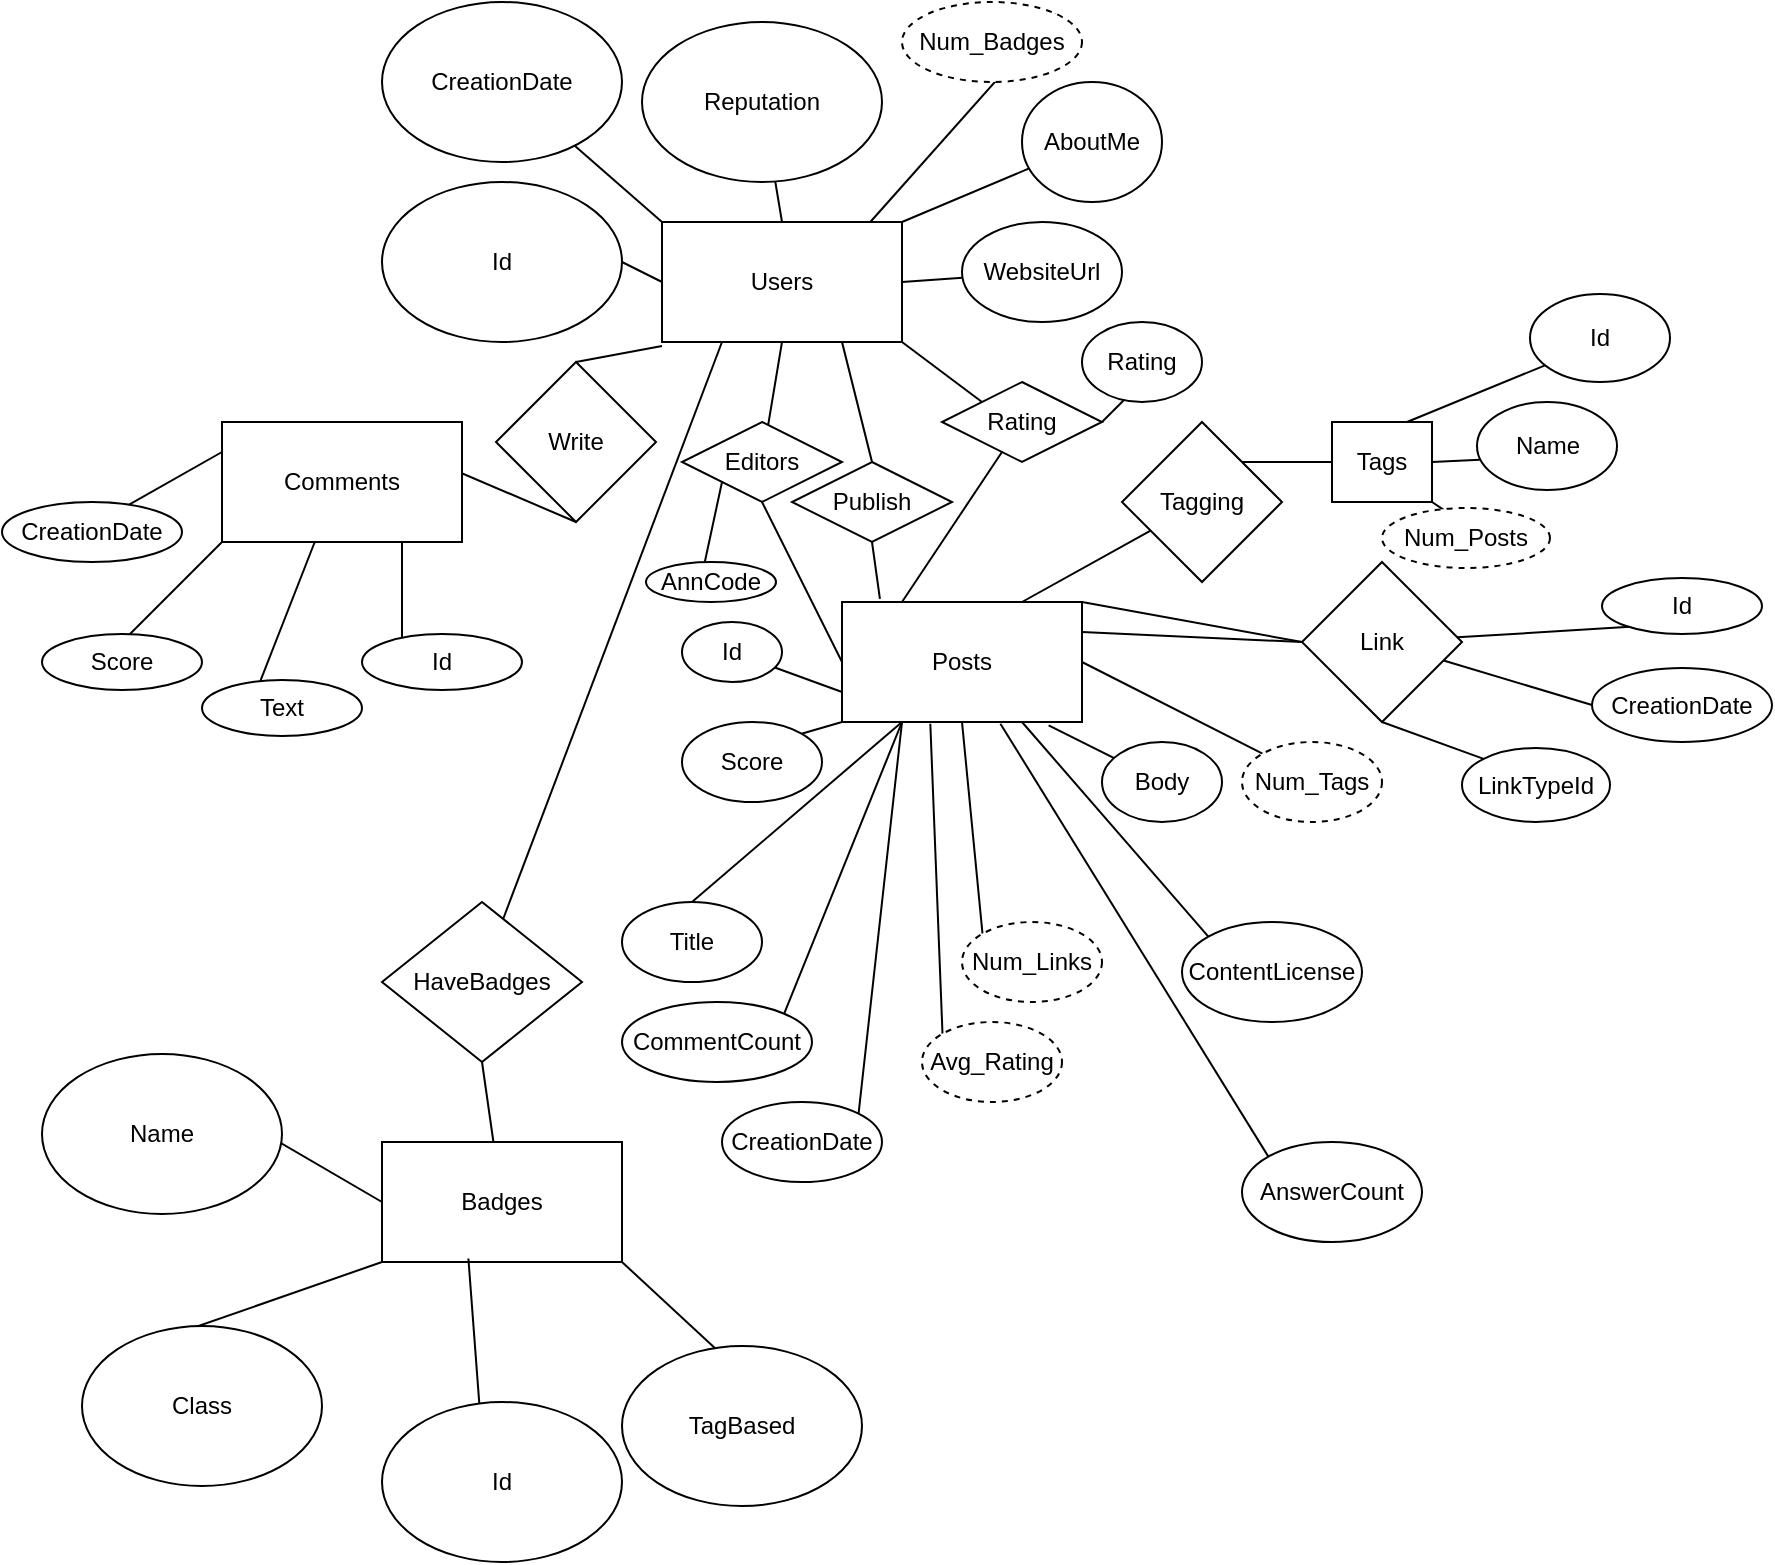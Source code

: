 <mxfile version="24.7.17">
  <diagram name="Page-1" id="c_LCABILMxUyAc0WRoHO">
    <mxGraphModel dx="1193" dy="698" grid="1" gridSize="10" guides="1" tooltips="1" connect="1" arrows="1" fold="1" page="1" pageScale="1" pageWidth="850" pageHeight="1100" math="0" shadow="0">
      <root>
        <mxCell id="0" />
        <mxCell id="1" parent="0" />
        <mxCell id="c-2ZzgYbZCkKLCKXprvc-1" value="Users" style="rounded=0;whiteSpace=wrap;html=1;" vertex="1" parent="1">
          <mxGeometry x="360" y="260" width="120" height="60" as="geometry" />
        </mxCell>
        <mxCell id="c-2ZzgYbZCkKLCKXprvc-4" value="Id" style="ellipse;whiteSpace=wrap;html=1;" vertex="1" parent="1">
          <mxGeometry x="220" y="240" width="120" height="80" as="geometry" />
        </mxCell>
        <mxCell id="c-2ZzgYbZCkKLCKXprvc-5" value="" style="endArrow=none;html=1;rounded=0;entryX=1;entryY=0.5;entryDx=0;entryDy=0;exitX=0;exitY=0.5;exitDx=0;exitDy=0;" edge="1" parent="1" source="c-2ZzgYbZCkKLCKXprvc-1" target="c-2ZzgYbZCkKLCKXprvc-4">
          <mxGeometry width="50" height="50" relative="1" as="geometry">
            <mxPoint x="540" y="300" as="sourcePoint" />
            <mxPoint x="590" y="250" as="targetPoint" />
          </mxGeometry>
        </mxCell>
        <mxCell id="c-2ZzgYbZCkKLCKXprvc-6" value="" style="endArrow=none;html=1;rounded=0;exitX=0.5;exitY=0;exitDx=0;exitDy=0;" edge="1" parent="1" source="c-2ZzgYbZCkKLCKXprvc-1" target="c-2ZzgYbZCkKLCKXprvc-7">
          <mxGeometry width="50" height="50" relative="1" as="geometry">
            <mxPoint x="420" y="240" as="sourcePoint" />
            <mxPoint x="390" y="140" as="targetPoint" />
          </mxGeometry>
        </mxCell>
        <mxCell id="c-2ZzgYbZCkKLCKXprvc-7" value="Reputation" style="ellipse;whiteSpace=wrap;html=1;" vertex="1" parent="1">
          <mxGeometry x="350" y="160" width="120" height="80" as="geometry" />
        </mxCell>
        <mxCell id="c-2ZzgYbZCkKLCKXprvc-8" value="" style="endArrow=none;html=1;rounded=0;exitX=0;exitY=0;exitDx=0;exitDy=0;" edge="1" parent="1" source="c-2ZzgYbZCkKLCKXprvc-1" target="c-2ZzgYbZCkKLCKXprvc-9">
          <mxGeometry width="50" height="50" relative="1" as="geometry">
            <mxPoint x="540" y="300" as="sourcePoint" />
            <mxPoint x="320" y="210" as="targetPoint" />
          </mxGeometry>
        </mxCell>
        <mxCell id="c-2ZzgYbZCkKLCKXprvc-9" value="CreationDate" style="ellipse;whiteSpace=wrap;html=1;" vertex="1" parent="1">
          <mxGeometry x="220" y="150" width="120" height="80" as="geometry" />
        </mxCell>
        <mxCell id="c-2ZzgYbZCkKLCKXprvc-10" value="" style="endArrow=none;html=1;rounded=0;exitX=1;exitY=0;exitDx=0;exitDy=0;" edge="1" parent="1" source="c-2ZzgYbZCkKLCKXprvc-1" target="c-2ZzgYbZCkKLCKXprvc-11">
          <mxGeometry width="50" height="50" relative="1" as="geometry">
            <mxPoint x="540" y="300" as="sourcePoint" />
            <mxPoint x="590" y="250" as="targetPoint" />
          </mxGeometry>
        </mxCell>
        <mxCell id="c-2ZzgYbZCkKLCKXprvc-11" value="AboutMe" style="ellipse;whiteSpace=wrap;html=1;" vertex="1" parent="1">
          <mxGeometry x="540" y="190" width="70" height="60" as="geometry" />
        </mxCell>
        <mxCell id="c-2ZzgYbZCkKLCKXprvc-12" value="" style="endArrow=none;html=1;rounded=0;exitX=1;exitY=0.5;exitDx=0;exitDy=0;" edge="1" parent="1" source="c-2ZzgYbZCkKLCKXprvc-1" target="c-2ZzgYbZCkKLCKXprvc-13">
          <mxGeometry width="50" height="50" relative="1" as="geometry">
            <mxPoint x="540" y="300" as="sourcePoint" />
            <mxPoint x="590" y="250" as="targetPoint" />
          </mxGeometry>
        </mxCell>
        <mxCell id="c-2ZzgYbZCkKLCKXprvc-13" value="WebsiteUrl" style="ellipse;whiteSpace=wrap;html=1;" vertex="1" parent="1">
          <mxGeometry x="510" y="260" width="80" height="50" as="geometry" />
        </mxCell>
        <mxCell id="c-2ZzgYbZCkKLCKXprvc-16" value="" style="endArrow=none;html=1;rounded=0;exitX=0.5;exitY=0;exitDx=0;exitDy=0;" edge="1" parent="1" source="c-2ZzgYbZCkKLCKXprvc-17">
          <mxGeometry width="50" height="50" relative="1" as="geometry">
            <mxPoint x="337" y="392" as="sourcePoint" />
            <mxPoint x="360" y="322" as="targetPoint" />
          </mxGeometry>
        </mxCell>
        <mxCell id="c-2ZzgYbZCkKLCKXprvc-17" value="Write" style="rhombus;whiteSpace=wrap;html=1;" vertex="1" parent="1">
          <mxGeometry x="277" y="330" width="80" height="80" as="geometry" />
        </mxCell>
        <mxCell id="c-2ZzgYbZCkKLCKXprvc-20" value="" style="endArrow=none;html=1;rounded=0;entryX=0.5;entryY=1;entryDx=0;entryDy=0;exitX=0.5;exitY=0;exitDx=0;exitDy=0;" edge="1" parent="1" source="c-2ZzgYbZCkKLCKXprvc-21" target="c-2ZzgYbZCkKLCKXprvc-17">
          <mxGeometry width="50" height="50" relative="1" as="geometry">
            <mxPoint x="320" y="532" as="sourcePoint" />
            <mxPoint x="300.0" y="410" as="targetPoint" />
          </mxGeometry>
        </mxCell>
        <mxCell id="c-2ZzgYbZCkKLCKXprvc-21" value="Comments" style="rounded=0;whiteSpace=wrap;html=1;" vertex="1" parent="1">
          <mxGeometry x="140" y="360" width="120" height="60" as="geometry" />
        </mxCell>
        <mxCell id="c-2ZzgYbZCkKLCKXprvc-22" value="" style="endArrow=none;html=1;rounded=0;entryX=0.5;entryY=1;entryDx=0;entryDy=0;" edge="1" parent="1" source="c-2ZzgYbZCkKLCKXprvc-23" target="c-2ZzgYbZCkKLCKXprvc-1">
          <mxGeometry width="50" height="50" relative="1" as="geometry">
            <mxPoint x="390" y="540" as="sourcePoint" />
            <mxPoint x="460" y="470" as="targetPoint" />
          </mxGeometry>
        </mxCell>
        <mxCell id="c-2ZzgYbZCkKLCKXprvc-24" value="" style="endArrow=none;html=1;rounded=0;entryX=0.5;entryY=1;entryDx=0;entryDy=0;exitX=0;exitY=0.5;exitDx=0;exitDy=0;" edge="1" parent="1" source="c-2ZzgYbZCkKLCKXprvc-25" target="c-2ZzgYbZCkKLCKXprvc-23">
          <mxGeometry width="50" height="50" relative="1" as="geometry">
            <mxPoint x="290" y="580" as="sourcePoint" />
            <mxPoint x="690" y="560" as="targetPoint" />
          </mxGeometry>
        </mxCell>
        <mxCell id="c-2ZzgYbZCkKLCKXprvc-25" value="Posts" style="rounded=0;whiteSpace=wrap;html=1;" vertex="1" parent="1">
          <mxGeometry x="450" y="450" width="120" height="60" as="geometry" />
        </mxCell>
        <mxCell id="c-2ZzgYbZCkKLCKXprvc-23" value="Editors" style="rhombus;whiteSpace=wrap;html=1;" vertex="1" parent="1">
          <mxGeometry x="370" y="360" width="80" height="40" as="geometry" />
        </mxCell>
        <mxCell id="c-2ZzgYbZCkKLCKXprvc-27" value="" style="endArrow=none;html=1;rounded=0;entryX=1;entryY=1;entryDx=0;entryDy=0;exitX=0;exitY=0;exitDx=0;exitDy=0;" edge="1" parent="1" source="c-2ZzgYbZCkKLCKXprvc-28" target="c-2ZzgYbZCkKLCKXprvc-1">
          <mxGeometry width="50" height="50" relative="1" as="geometry">
            <mxPoint x="500" y="370" as="sourcePoint" />
            <mxPoint x="590" y="410" as="targetPoint" />
          </mxGeometry>
        </mxCell>
        <mxCell id="c-2ZzgYbZCkKLCKXprvc-28" value="Rating" style="rhombus;whiteSpace=wrap;html=1;" vertex="1" parent="1">
          <mxGeometry x="500" y="340" width="80" height="40" as="geometry" />
        </mxCell>
        <mxCell id="c-2ZzgYbZCkKLCKXprvc-31" value="" style="endArrow=none;html=1;rounded=0;exitX=0.25;exitY=0;exitDx=0;exitDy=0;" edge="1" parent="1" source="c-2ZzgYbZCkKLCKXprvc-25" target="c-2ZzgYbZCkKLCKXprvc-28">
          <mxGeometry width="50" height="50" relative="1" as="geometry">
            <mxPoint x="580" y="450" as="sourcePoint" />
            <mxPoint x="590" y="410" as="targetPoint" />
          </mxGeometry>
        </mxCell>
        <mxCell id="c-2ZzgYbZCkKLCKXprvc-32" value="" style="endArrow=none;html=1;rounded=0;entryX=0.25;entryY=1;entryDx=0;entryDy=0;" edge="1" parent="1" target="c-2ZzgYbZCkKLCKXprvc-1">
          <mxGeometry width="50" height="50" relative="1" as="geometry">
            <mxPoint x="280" y="610" as="sourcePoint" />
            <mxPoint x="590" y="410" as="targetPoint" />
          </mxGeometry>
        </mxCell>
        <mxCell id="c-2ZzgYbZCkKLCKXprvc-33" value="HaveBadges" style="rhombus;whiteSpace=wrap;html=1;" vertex="1" parent="1">
          <mxGeometry x="220" y="600" width="100" height="80" as="geometry" />
        </mxCell>
        <mxCell id="c-2ZzgYbZCkKLCKXprvc-34" value="" style="endArrow=none;html=1;rounded=0;entryX=0.5;entryY=1;entryDx=0;entryDy=0;" edge="1" parent="1" target="c-2ZzgYbZCkKLCKXprvc-33">
          <mxGeometry width="50" height="50" relative="1" as="geometry">
            <mxPoint x="280" y="750" as="sourcePoint" />
            <mxPoint x="590" y="410" as="targetPoint" />
          </mxGeometry>
        </mxCell>
        <mxCell id="c-2ZzgYbZCkKLCKXprvc-35" value="Badges" style="rounded=0;whiteSpace=wrap;html=1;" vertex="1" parent="1">
          <mxGeometry x="220" y="720" width="120" height="60" as="geometry" />
        </mxCell>
        <mxCell id="c-2ZzgYbZCkKLCKXprvc-36" value="" style="endArrow=none;html=1;rounded=0;exitX=1;exitY=0;exitDx=0;exitDy=0;entryX=0;entryY=0.5;entryDx=0;entryDy=0;" edge="1" parent="1" source="c-2ZzgYbZCkKLCKXprvc-25" target="c-2ZzgYbZCkKLCKXprvc-37">
          <mxGeometry width="50" height="50" relative="1" as="geometry">
            <mxPoint x="540" y="460" as="sourcePoint" />
            <mxPoint x="590" y="410" as="targetPoint" />
          </mxGeometry>
        </mxCell>
        <mxCell id="c-2ZzgYbZCkKLCKXprvc-37" value="Link" style="rhombus;whiteSpace=wrap;html=1;" vertex="1" parent="1">
          <mxGeometry x="680" y="430" width="80" height="80" as="geometry" />
        </mxCell>
        <mxCell id="c-2ZzgYbZCkKLCKXprvc-38" value="" style="endArrow=none;html=1;rounded=0;entryX=0;entryY=0.5;entryDx=0;entryDy=0;exitX=1;exitY=0.25;exitDx=0;exitDy=0;" edge="1" parent="1" source="c-2ZzgYbZCkKLCKXprvc-25" target="c-2ZzgYbZCkKLCKXprvc-37">
          <mxGeometry width="50" height="50" relative="1" as="geometry">
            <mxPoint x="540" y="460" as="sourcePoint" />
            <mxPoint x="590" y="410" as="targetPoint" />
          </mxGeometry>
        </mxCell>
        <mxCell id="c-2ZzgYbZCkKLCKXprvc-39" value="" style="endArrow=none;html=1;rounded=0;exitX=0.75;exitY=0;exitDx=0;exitDy=0;" edge="1" parent="1" source="c-2ZzgYbZCkKLCKXprvc-25" target="c-2ZzgYbZCkKLCKXprvc-40">
          <mxGeometry width="50" height="50" relative="1" as="geometry">
            <mxPoint x="540" y="460" as="sourcePoint" />
            <mxPoint x="590" y="410" as="targetPoint" />
          </mxGeometry>
        </mxCell>
        <mxCell id="c-2ZzgYbZCkKLCKXprvc-40" value="Tagging" style="rhombus;whiteSpace=wrap;html=1;" vertex="1" parent="1">
          <mxGeometry x="590" y="360" width="80" height="80" as="geometry" />
        </mxCell>
        <mxCell id="c-2ZzgYbZCkKLCKXprvc-41" value="" style="endArrow=none;html=1;rounded=0;entryX=1;entryY=0;entryDx=0;entryDy=0;" edge="1" parent="1" source="c-2ZzgYbZCkKLCKXprvc-42" target="c-2ZzgYbZCkKLCKXprvc-40">
          <mxGeometry width="50" height="50" relative="1" as="geometry">
            <mxPoint x="740" y="380" as="sourcePoint" />
            <mxPoint x="590" y="410" as="targetPoint" />
          </mxGeometry>
        </mxCell>
        <mxCell id="c-2ZzgYbZCkKLCKXprvc-43" value="" style="endArrow=none;html=1;rounded=0;exitX=0;exitY=0.75;exitDx=0;exitDy=0;" edge="1" parent="1" source="c-2ZzgYbZCkKLCKXprvc-25" target="c-2ZzgYbZCkKLCKXprvc-44">
          <mxGeometry width="50" height="50" relative="1" as="geometry">
            <mxPoint x="540" y="460" as="sourcePoint" />
            <mxPoint x="410" y="500" as="targetPoint" />
          </mxGeometry>
        </mxCell>
        <mxCell id="c-2ZzgYbZCkKLCKXprvc-44" value="Id" style="ellipse;whiteSpace=wrap;html=1;" vertex="1" parent="1">
          <mxGeometry x="370" y="460" width="50" height="30" as="geometry" />
        </mxCell>
        <mxCell id="c-2ZzgYbZCkKLCKXprvc-45" value="" style="endArrow=none;html=1;rounded=0;exitX=0.25;exitY=1;exitDx=0;exitDy=0;entryX=0.5;entryY=0;entryDx=0;entryDy=0;" edge="1" parent="1" source="c-2ZzgYbZCkKLCKXprvc-25" target="c-2ZzgYbZCkKLCKXprvc-47">
          <mxGeometry width="50" height="50" relative="1" as="geometry">
            <mxPoint x="540" y="460" as="sourcePoint" />
            <mxPoint x="495.632" y="533.448" as="targetPoint" />
          </mxGeometry>
        </mxCell>
        <mxCell id="c-2ZzgYbZCkKLCKXprvc-47" value="Title" style="ellipse;whiteSpace=wrap;html=1;" vertex="1" parent="1">
          <mxGeometry x="340" y="600" width="70" height="40" as="geometry" />
        </mxCell>
        <mxCell id="c-2ZzgYbZCkKLCKXprvc-48" value="" style="endArrow=none;html=1;rounded=0;entryX=0.861;entryY=1.028;entryDx=0;entryDy=0;entryPerimeter=0;" edge="1" parent="1" target="c-2ZzgYbZCkKLCKXprvc-25">
          <mxGeometry width="50" height="50" relative="1" as="geometry">
            <mxPoint x="630" y="550" as="sourcePoint" />
            <mxPoint x="540" y="500" as="targetPoint" />
          </mxGeometry>
        </mxCell>
        <mxCell id="c-2ZzgYbZCkKLCKXprvc-49" value="Body" style="ellipse;whiteSpace=wrap;html=1;" vertex="1" parent="1">
          <mxGeometry x="580" y="520" width="60" height="40" as="geometry" />
        </mxCell>
        <mxCell id="c-2ZzgYbZCkKLCKXprvc-50" value="" style="endArrow=none;html=1;rounded=0;exitX=0;exitY=1;exitDx=0;exitDy=0;entryX=1;entryY=0;entryDx=0;entryDy=0;" edge="1" parent="1" source="c-2ZzgYbZCkKLCKXprvc-25" target="c-2ZzgYbZCkKLCKXprvc-51">
          <mxGeometry width="50" height="50" relative="1" as="geometry">
            <mxPoint x="385" y="530" as="sourcePoint" />
            <mxPoint x="400.632" y="553.448" as="targetPoint" />
          </mxGeometry>
        </mxCell>
        <mxCell id="c-2ZzgYbZCkKLCKXprvc-51" value="Score" style="ellipse;whiteSpace=wrap;html=1;" vertex="1" parent="1">
          <mxGeometry x="370" y="510" width="70" height="40" as="geometry" />
        </mxCell>
        <mxCell id="c-2ZzgYbZCkKLCKXprvc-53" value="" style="endArrow=none;html=1;rounded=0;exitX=0.75;exitY=1;exitDx=0;exitDy=0;entryX=0;entryY=0;entryDx=0;entryDy=0;" edge="1" parent="1" source="c-2ZzgYbZCkKLCKXprvc-25" target="c-2ZzgYbZCkKLCKXprvc-54">
          <mxGeometry width="50" height="50" relative="1" as="geometry">
            <mxPoint x="540" y="590" as="sourcePoint" />
            <mxPoint x="595.632" y="683.448" as="targetPoint" />
          </mxGeometry>
        </mxCell>
        <mxCell id="c-2ZzgYbZCkKLCKXprvc-54" value="ContentLicense" style="ellipse;whiteSpace=wrap;html=1;" vertex="1" parent="1">
          <mxGeometry x="620" y="610" width="90" height="50" as="geometry" />
        </mxCell>
        <mxCell id="c-2ZzgYbZCkKLCKXprvc-55" value="" style="endArrow=none;html=1;rounded=0;exitX=0.66;exitY=1.014;exitDx=0;exitDy=0;entryX=0;entryY=0;entryDx=0;entryDy=0;exitPerimeter=0;" edge="1" parent="1" target="c-2ZzgYbZCkKLCKXprvc-56" source="c-2ZzgYbZCkKLCKXprvc-25">
          <mxGeometry width="50" height="50" relative="1" as="geometry">
            <mxPoint x="570" y="620" as="sourcePoint" />
            <mxPoint x="520.632" y="663.448" as="targetPoint" />
          </mxGeometry>
        </mxCell>
        <mxCell id="c-2ZzgYbZCkKLCKXprvc-56" value="AnswerCount" style="ellipse;whiteSpace=wrap;html=1;" vertex="1" parent="1">
          <mxGeometry x="650" y="720" width="90" height="50" as="geometry" />
        </mxCell>
        <mxCell id="c-2ZzgYbZCkKLCKXprvc-57" value="" style="endArrow=none;html=1;rounded=0;exitX=0.25;exitY=1;exitDx=0;exitDy=0;entryX=1;entryY=0;entryDx=0;entryDy=0;" edge="1" parent="1" target="c-2ZzgYbZCkKLCKXprvc-58" source="c-2ZzgYbZCkKLCKXprvc-25">
          <mxGeometry width="50" height="50" relative="1" as="geometry">
            <mxPoint x="465" y="650" as="sourcePoint" />
            <mxPoint x="415.632" y="693.448" as="targetPoint" />
          </mxGeometry>
        </mxCell>
        <mxCell id="c-2ZzgYbZCkKLCKXprvc-58" value="CommentCount" style="ellipse;whiteSpace=wrap;html=1;" vertex="1" parent="1">
          <mxGeometry x="340" y="650" width="95" height="40" as="geometry" />
        </mxCell>
        <mxCell id="c-2ZzgYbZCkKLCKXprvc-59" value="" style="endArrow=none;html=1;rounded=0;exitX=0.25;exitY=1;exitDx=0;exitDy=0;entryX=1;entryY=0;entryDx=0;entryDy=0;" edge="1" parent="1" target="c-2ZzgYbZCkKLCKXprvc-60" source="c-2ZzgYbZCkKLCKXprvc-25">
          <mxGeometry width="50" height="50" relative="1" as="geometry">
            <mxPoint x="480" y="700" as="sourcePoint" />
            <mxPoint x="430.632" y="743.448" as="targetPoint" />
          </mxGeometry>
        </mxCell>
        <mxCell id="c-2ZzgYbZCkKLCKXprvc-60" value="CreationDate" style="ellipse;whiteSpace=wrap;html=1;" vertex="1" parent="1">
          <mxGeometry x="390" y="700" width="80" height="40" as="geometry" />
        </mxCell>
        <mxCell id="c-2ZzgYbZCkKLCKXprvc-63" value="" style="endArrow=none;html=1;rounded=0;exitX=0.868;exitY=0;exitDx=0;exitDy=0;entryX=1;entryY=0;entryDx=0;entryDy=0;exitPerimeter=0;" edge="1" parent="1" target="c-2ZzgYbZCkKLCKXprvc-64" source="c-2ZzgYbZCkKLCKXprvc-1">
          <mxGeometry width="50" height="50" relative="1" as="geometry">
            <mxPoint x="590" y="80" as="sourcePoint" />
            <mxPoint x="540.632" y="123.448" as="targetPoint" />
          </mxGeometry>
        </mxCell>
        <mxCell id="c-2ZzgYbZCkKLCKXprvc-64" value="Num_Badges" style="ellipse;whiteSpace=wrap;html=1;dashed=1;" vertex="1" parent="1">
          <mxGeometry x="480" y="150" width="90" height="40" as="geometry" />
        </mxCell>
        <mxCell id="c-2ZzgYbZCkKLCKXprvc-65" value="" style="endArrow=none;html=1;rounded=0;exitX=0.368;exitY=1.014;exitDx=0;exitDy=0;entryX=0;entryY=0;entryDx=0;entryDy=0;exitPerimeter=0;" edge="1" parent="1" target="c-2ZzgYbZCkKLCKXprvc-66" source="c-2ZzgYbZCkKLCKXprvc-25">
          <mxGeometry width="50" height="50" relative="1" as="geometry">
            <mxPoint x="510" y="570" as="sourcePoint" />
            <mxPoint x="460.632" y="613.448" as="targetPoint" />
          </mxGeometry>
        </mxCell>
        <mxCell id="c-2ZzgYbZCkKLCKXprvc-66" value="Avg_Rating" style="ellipse;whiteSpace=wrap;html=1;dashed=1;" vertex="1" parent="1">
          <mxGeometry x="490" y="660" width="70" height="40" as="geometry" />
        </mxCell>
        <mxCell id="c-2ZzgYbZCkKLCKXprvc-67" value="" style="endArrow=none;html=1;rounded=0;entryX=0;entryY=0;entryDx=0;entryDy=0;exitX=0.5;exitY=1;exitDx=0;exitDy=0;" edge="1" parent="1" target="c-2ZzgYbZCkKLCKXprvc-68" source="c-2ZzgYbZCkKLCKXprvc-25">
          <mxGeometry width="50" height="50" relative="1" as="geometry">
            <mxPoint x="530" y="560" as="sourcePoint" />
            <mxPoint x="540.632" y="653.448" as="targetPoint" />
          </mxGeometry>
        </mxCell>
        <mxCell id="c-2ZzgYbZCkKLCKXprvc-68" value="Num_Links" style="ellipse;whiteSpace=wrap;html=1;dashed=1;" vertex="1" parent="1">
          <mxGeometry x="510" y="610" width="70" height="40" as="geometry" />
        </mxCell>
        <mxCell id="c-2ZzgYbZCkKLCKXprvc-69" value="" style="endArrow=none;html=1;rounded=0;exitX=1;exitY=0.5;exitDx=0;exitDy=0;entryX=0;entryY=0;entryDx=0;entryDy=0;" edge="1" parent="1" target="c-2ZzgYbZCkKLCKXprvc-70" source="c-2ZzgYbZCkKLCKXprvc-25">
          <mxGeometry width="50" height="50" relative="1" as="geometry">
            <mxPoint x="740" y="540" as="sourcePoint" />
            <mxPoint x="695" y="530" as="targetPoint" />
          </mxGeometry>
        </mxCell>
        <mxCell id="c-2ZzgYbZCkKLCKXprvc-70" value="Num_Tags" style="ellipse;whiteSpace=wrap;html=1;dashed=1;" vertex="1" parent="1">
          <mxGeometry x="650" y="520" width="70" height="40" as="geometry" />
        </mxCell>
        <mxCell id="c-2ZzgYbZCkKLCKXprvc-71" value="" style="endArrow=none;html=1;rounded=0;entryX=0.36;entryY=0.971;entryDx=0;entryDy=0;entryPerimeter=0;exitX=0.407;exitY=0.041;exitDx=0;exitDy=0;exitPerimeter=0;" edge="1" parent="1" source="c-2ZzgYbZCkKLCKXprvc-72" target="c-2ZzgYbZCkKLCKXprvc-35">
          <mxGeometry width="50" height="50" relative="1" as="geometry">
            <mxPoint x="290" y="820" as="sourcePoint" />
            <mxPoint x="600" y="880" as="targetPoint" />
          </mxGeometry>
        </mxCell>
        <mxCell id="c-2ZzgYbZCkKLCKXprvc-72" value="Id" style="ellipse;whiteSpace=wrap;html=1;" vertex="1" parent="1">
          <mxGeometry x="220" y="850" width="120" height="80" as="geometry" />
        </mxCell>
        <mxCell id="c-2ZzgYbZCkKLCKXprvc-73" value="" style="endArrow=none;html=1;rounded=0;entryX=0;entryY=1;entryDx=0;entryDy=0;exitX=0.407;exitY=0.041;exitDx=0;exitDy=0;exitPerimeter=0;" edge="1" parent="1" source="c-2ZzgYbZCkKLCKXprvc-74" target="c-2ZzgYbZCkKLCKXprvc-35">
          <mxGeometry width="50" height="50" relative="1" as="geometry">
            <mxPoint x="140" y="782" as="sourcePoint" />
            <mxPoint x="113" y="740" as="targetPoint" />
          </mxGeometry>
        </mxCell>
        <mxCell id="c-2ZzgYbZCkKLCKXprvc-74" value="Class&lt;span style=&quot;color: rgba(0, 0, 0, 0); font-family: monospace; font-size: 0px; text-align: start; text-wrap: nowrap;&quot;&gt;%3CmxGraphModel%3E%3Croot%3E%3CmxCell%20id%3D%220%22%2F%3E%3CmxCell%20id%3D%221%22%20parent%3D%220%22%2F%3E%3CmxCell%20id%3D%222%22%20value%3D%22%22%20style%3D%22endArrow%3Dnone%3Bhtml%3D1%3Brounded%3D0%3BentryX%3D0.36%3BentryY%3D0.971%3BentryDx%3D0%3BentryDy%3D0%3BentryPerimeter%3D0%3BexitX%3D0.407%3BexitY%3D0.041%3BexitDx%3D0%3BexitDy%3D0%3BexitPerimeter%3D0%3B%22%20edge%3D%221%22%20source%3D%223%22%20parent%3D%221%22%3E%3CmxGeometry%20width%3D%2250%22%20height%3D%2250%22%20relative%3D%221%22%20as%3D%22geometry%22%3E%3CmxPoint%20x%3D%22290%22%20y%3D%22820%22%20as%3D%22sourcePoint%22%2F%3E%3CmxPoint%20x%3D%22263%22%20y%3D%22778%22%20as%3D%22targetPoint%22%2F%3E%3C%2FmxGeometry%3E%3C%2FmxCell%3E%3CmxCell%20id%3D%223%22%20value%3D%22Id%22%20style%3D%22ellipse%3BwhiteSpace%3Dwrap%3Bhtml%3D1%3B%22%20vertex%3D%221%22%20parent%3D%221%22%3E%3CmxGeometry%20x%3D%22220%22%20y%3D%22850%22%20width%3D%22120%22%20height%3D%2280%22%20as%3D%22geometry%22%2F%3E%3C%2FmxCell%3E%3C%2Froot%3E%3C%2FmxGraphModel%3E&lt;/span&gt;" style="ellipse;whiteSpace=wrap;html=1;" vertex="1" parent="1">
          <mxGeometry x="70" y="812" width="120" height="80" as="geometry" />
        </mxCell>
        <mxCell id="c-2ZzgYbZCkKLCKXprvc-75" value="" style="endArrow=none;html=1;rounded=0;entryX=0;entryY=0.5;entryDx=0;entryDy=0;exitX=0.407;exitY=0.041;exitDx=0;exitDy=0;exitPerimeter=0;" edge="1" parent="1" source="c-2ZzgYbZCkKLCKXprvc-76" target="c-2ZzgYbZCkKLCKXprvc-35">
          <mxGeometry width="50" height="50" relative="1" as="geometry">
            <mxPoint x="120" y="646" as="sourcePoint" />
            <mxPoint x="93" y="604" as="targetPoint" />
          </mxGeometry>
        </mxCell>
        <mxCell id="c-2ZzgYbZCkKLCKXprvc-76" value="Name" style="ellipse;whiteSpace=wrap;html=1;" vertex="1" parent="1">
          <mxGeometry x="50" y="676" width="120" height="80" as="geometry" />
        </mxCell>
        <mxCell id="c-2ZzgYbZCkKLCKXprvc-77" value="" style="endArrow=none;html=1;rounded=0;entryX=1;entryY=1;entryDx=0;entryDy=0;exitX=0.407;exitY=0.041;exitDx=0;exitDy=0;exitPerimeter=0;" edge="1" parent="1" source="c-2ZzgYbZCkKLCKXprvc-78" target="c-2ZzgYbZCkKLCKXprvc-35">
          <mxGeometry width="50" height="50" relative="1" as="geometry">
            <mxPoint x="410" y="792" as="sourcePoint" />
            <mxPoint x="383" y="750" as="targetPoint" />
          </mxGeometry>
        </mxCell>
        <mxCell id="c-2ZzgYbZCkKLCKXprvc-78" value="TagBased" style="ellipse;whiteSpace=wrap;html=1;" vertex="1" parent="1">
          <mxGeometry x="340" y="822" width="120" height="80" as="geometry" />
        </mxCell>
        <mxCell id="c-2ZzgYbZCkKLCKXprvc-79" value="" style="endArrow=none;html=1;rounded=0;entryX=0.75;entryY=1;entryDx=0;entryDy=0;" edge="1" parent="1" target="c-2ZzgYbZCkKLCKXprvc-21">
          <mxGeometry width="50" height="50" relative="1" as="geometry">
            <mxPoint x="230" y="490" as="sourcePoint" />
            <mxPoint x="220" y="420" as="targetPoint" />
          </mxGeometry>
        </mxCell>
        <mxCell id="c-2ZzgYbZCkKLCKXprvc-80" value="Id" style="ellipse;whiteSpace=wrap;html=1;" vertex="1" parent="1">
          <mxGeometry x="210" y="466" width="80" height="28" as="geometry" />
        </mxCell>
        <mxCell id="c-2ZzgYbZCkKLCKXprvc-82" value="" style="endArrow=none;html=1;rounded=0;entryX=0;entryY=1;entryDx=0;entryDy=0;" edge="1" parent="1" target="c-2ZzgYbZCkKLCKXprvc-21">
          <mxGeometry width="50" height="50" relative="1" as="geometry">
            <mxPoint x="70" y="490" as="sourcePoint" />
            <mxPoint x="70" y="420" as="targetPoint" />
          </mxGeometry>
        </mxCell>
        <mxCell id="c-2ZzgYbZCkKLCKXprvc-83" value="Score" style="ellipse;whiteSpace=wrap;html=1;" vertex="1" parent="1">
          <mxGeometry x="50" y="466" width="80" height="28" as="geometry" />
        </mxCell>
        <mxCell id="c-2ZzgYbZCkKLCKXprvc-84" value="" style="endArrow=none;html=1;rounded=0;entryX=0.386;entryY=1.002;entryDx=0;entryDy=0;entryPerimeter=0;" edge="1" parent="1" target="c-2ZzgYbZCkKLCKXprvc-21">
          <mxGeometry width="50" height="50" relative="1" as="geometry">
            <mxPoint x="150" y="513" as="sourcePoint" />
            <mxPoint x="172.5" y="423" as="targetPoint" />
          </mxGeometry>
        </mxCell>
        <mxCell id="c-2ZzgYbZCkKLCKXprvc-85" value="Text" style="ellipse;whiteSpace=wrap;html=1;" vertex="1" parent="1">
          <mxGeometry x="130" y="489" width="80" height="28" as="geometry" />
        </mxCell>
        <mxCell id="c-2ZzgYbZCkKLCKXprvc-86" value="" style="endArrow=none;html=1;rounded=0;entryX=0;entryY=0.25;entryDx=0;entryDy=0;" edge="1" parent="1" target="c-2ZzgYbZCkKLCKXprvc-21">
          <mxGeometry width="50" height="50" relative="1" as="geometry">
            <mxPoint x="50" y="426" as="sourcePoint" />
            <mxPoint x="50" y="356" as="targetPoint" />
          </mxGeometry>
        </mxCell>
        <mxCell id="c-2ZzgYbZCkKLCKXprvc-87" value="CreationDate" style="ellipse;whiteSpace=wrap;html=1;" vertex="1" parent="1">
          <mxGeometry x="30" y="400" width="90" height="30" as="geometry" />
        </mxCell>
        <mxCell id="c-2ZzgYbZCkKLCKXprvc-92" value="" style="endArrow=none;html=1;rounded=0;" edge="1" parent="1" target="c-2ZzgYbZCkKLCKXprvc-37">
          <mxGeometry width="50" height="50" relative="1" as="geometry">
            <mxPoint x="850" y="462" as="sourcePoint" />
            <mxPoint x="850" y="392" as="targetPoint" />
          </mxGeometry>
        </mxCell>
        <mxCell id="c-2ZzgYbZCkKLCKXprvc-93" value="Id" style="ellipse;whiteSpace=wrap;html=1;" vertex="1" parent="1">
          <mxGeometry x="830" y="438" width="80" height="28" as="geometry" />
        </mxCell>
        <mxCell id="c-2ZzgYbZCkKLCKXprvc-94" value="" style="endArrow=none;html=1;rounded=0;exitX=0;exitY=0.5;exitDx=0;exitDy=0;" edge="1" parent="1" source="c-2ZzgYbZCkKLCKXprvc-95" target="c-2ZzgYbZCkKLCKXprvc-37">
          <mxGeometry width="50" height="50" relative="1" as="geometry">
            <mxPoint x="850" y="563" as="sourcePoint" />
            <mxPoint x="850" y="493" as="targetPoint" />
          </mxGeometry>
        </mxCell>
        <mxCell id="c-2ZzgYbZCkKLCKXprvc-95" value="CreationDate" style="ellipse;whiteSpace=wrap;html=1;" vertex="1" parent="1">
          <mxGeometry x="825" y="483" width="90" height="37" as="geometry" />
        </mxCell>
        <mxCell id="c-2ZzgYbZCkKLCKXprvc-100" value="" style="endArrow=none;html=1;rounded=0;entryX=0.5;entryY=1;entryDx=0;entryDy=0;exitX=0;exitY=0;exitDx=0;exitDy=0;" edge="1" parent="1" source="c-2ZzgYbZCkKLCKXprvc-101" target="c-2ZzgYbZCkKLCKXprvc-37">
          <mxGeometry width="50" height="50" relative="1" as="geometry">
            <mxPoint x="750" y="560" as="sourcePoint" />
            <mxPoint x="630" y="560" as="targetPoint" />
          </mxGeometry>
        </mxCell>
        <mxCell id="c-2ZzgYbZCkKLCKXprvc-101" value="LinkTypeId" style="ellipse;whiteSpace=wrap;html=1;" vertex="1" parent="1">
          <mxGeometry x="760" y="523" width="74" height="37" as="geometry" />
        </mxCell>
        <mxCell id="c-2ZzgYbZCkKLCKXprvc-102" value="" style="endArrow=none;html=1;rounded=0;entryX=1;entryY=0.5;entryDx=0;entryDy=0;" edge="1" parent="1" target="c-2ZzgYbZCkKLCKXprvc-28">
          <mxGeometry width="50" height="50" relative="1" as="geometry">
            <mxPoint x="600" y="340" as="sourcePoint" />
            <mxPoint x="500" y="340" as="targetPoint" />
          </mxGeometry>
        </mxCell>
        <mxCell id="c-2ZzgYbZCkKLCKXprvc-107" value="Rating" style="ellipse;whiteSpace=wrap;html=1;" vertex="1" parent="1">
          <mxGeometry x="570" y="310" width="60" height="40" as="geometry" />
        </mxCell>
        <mxCell id="c-2ZzgYbZCkKLCKXprvc-120" value="" style="endArrow=none;html=1;rounded=0;entryX=0.75;entryY=0;entryDx=0;entryDy=0;" edge="1" parent="1" target="c-2ZzgYbZCkKLCKXprvc-42">
          <mxGeometry width="50" height="50" relative="1" as="geometry">
            <mxPoint x="830" y="320" as="sourcePoint" />
            <mxPoint x="750" y="360" as="targetPoint" />
          </mxGeometry>
        </mxCell>
        <mxCell id="c-2ZzgYbZCkKLCKXprvc-121" value="Id" style="ellipse;whiteSpace=wrap;html=1;" vertex="1" parent="1">
          <mxGeometry x="794" y="296" width="70" height="44" as="geometry" />
        </mxCell>
        <mxCell id="c-2ZzgYbZCkKLCKXprvc-122" value="" style="endArrow=none;html=1;rounded=0;entryX=1;entryY=0;entryDx=0;entryDy=0;" edge="1" parent="1" target="c-2ZzgYbZCkKLCKXprvc-42">
          <mxGeometry width="50" height="50" relative="1" as="geometry">
            <mxPoint x="740" y="380" as="sourcePoint" />
            <mxPoint x="650" y="380" as="targetPoint" />
          </mxGeometry>
        </mxCell>
        <mxCell id="c-2ZzgYbZCkKLCKXprvc-42" value="Tags" style="rounded=0;whiteSpace=wrap;html=1;" vertex="1" parent="1">
          <mxGeometry x="695" y="360" width="50" height="40" as="geometry" />
        </mxCell>
        <mxCell id="c-2ZzgYbZCkKLCKXprvc-123" value="" style="endArrow=none;html=1;rounded=0;entryX=1;entryY=0.5;entryDx=0;entryDy=0;" edge="1" parent="1" target="c-2ZzgYbZCkKLCKXprvc-42">
          <mxGeometry width="50" height="50" relative="1" as="geometry">
            <mxPoint x="787.5" y="378" as="sourcePoint" />
            <mxPoint x="732.5" y="378" as="targetPoint" />
          </mxGeometry>
        </mxCell>
        <mxCell id="c-2ZzgYbZCkKLCKXprvc-124" value="Name" style="ellipse;whiteSpace=wrap;html=1;" vertex="1" parent="1">
          <mxGeometry x="767.5" y="350" width="70" height="44" as="geometry" />
        </mxCell>
        <mxCell id="c-2ZzgYbZCkKLCKXprvc-127" value="Publish" style="rhombus;whiteSpace=wrap;html=1;" vertex="1" parent="1">
          <mxGeometry x="425" y="380" width="80" height="40" as="geometry" />
        </mxCell>
        <mxCell id="c-2ZzgYbZCkKLCKXprvc-128" value="" style="endArrow=none;html=1;rounded=0;entryX=0.75;entryY=1;entryDx=0;entryDy=0;exitX=0.5;exitY=0;exitDx=0;exitDy=0;" edge="1" parent="1" source="c-2ZzgYbZCkKLCKXprvc-127" target="c-2ZzgYbZCkKLCKXprvc-1">
          <mxGeometry width="50" height="50" relative="1" as="geometry">
            <mxPoint x="390" y="520" as="sourcePoint" />
            <mxPoint x="440" y="470" as="targetPoint" />
          </mxGeometry>
        </mxCell>
        <mxCell id="c-2ZzgYbZCkKLCKXprvc-129" value="" style="endArrow=none;html=1;rounded=0;entryX=0.5;entryY=1;entryDx=0;entryDy=0;exitX=0.158;exitY=-0.026;exitDx=0;exitDy=0;exitPerimeter=0;" edge="1" parent="1" source="c-2ZzgYbZCkKLCKXprvc-25" target="c-2ZzgYbZCkKLCKXprvc-127">
          <mxGeometry width="50" height="50" relative="1" as="geometry">
            <mxPoint x="390" y="520" as="sourcePoint" />
            <mxPoint x="440" y="470" as="targetPoint" />
          </mxGeometry>
        </mxCell>
        <mxCell id="c-2ZzgYbZCkKLCKXprvc-132" value="" style="endArrow=none;html=1;rounded=0;entryX=0.75;entryY=1;entryDx=0;entryDy=0;exitX=0.445;exitY=0.113;exitDx=0;exitDy=0;exitPerimeter=0;" edge="1" parent="1" source="c-2ZzgYbZCkKLCKXprvc-133">
          <mxGeometry width="50" height="50" relative="1" as="geometry">
            <mxPoint x="390" y="460" as="sourcePoint" />
            <mxPoint x="390" y="390" as="targetPoint" />
          </mxGeometry>
        </mxCell>
        <mxCell id="c-2ZzgYbZCkKLCKXprvc-133" value="AnnCode" style="ellipse;whiteSpace=wrap;html=1;" vertex="1" parent="1">
          <mxGeometry x="352" y="430" width="65" height="20" as="geometry" />
        </mxCell>
        <mxCell id="c-2ZzgYbZCkKLCKXprvc-134" value="" style="endArrow=none;html=1;rounded=0;entryX=1;entryY=1;entryDx=0;entryDy=0;" edge="1" parent="1" target="c-2ZzgYbZCkKLCKXprvc-42">
          <mxGeometry width="50" height="50" relative="1" as="geometry">
            <mxPoint x="760" y="410" as="sourcePoint" />
            <mxPoint x="440" y="450" as="targetPoint" />
          </mxGeometry>
        </mxCell>
        <mxCell id="c-2ZzgYbZCkKLCKXprvc-135" value="Num_Posts" style="ellipse;whiteSpace=wrap;html=1;dashed=1;" vertex="1" parent="1">
          <mxGeometry x="720" y="403" width="84" height="30" as="geometry" />
        </mxCell>
      </root>
    </mxGraphModel>
  </diagram>
</mxfile>
